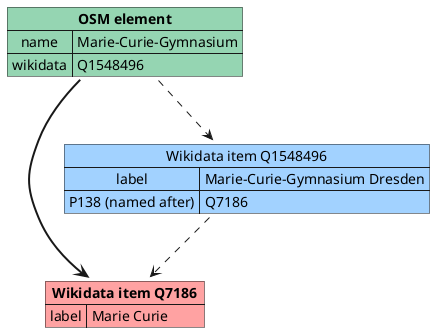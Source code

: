 @startuml osm_wikidata

map "**Wikidata item Q7186**" as wikia #ffa2a2 {
  label => Marie Curie
}

map "Wikidata item Q1548496" as wikid #a2d2ff {
  label => Marie-Curie-Gymnasium Dresden
  P138 (named after) => Q7186
}

map "**OSM element**" as osmd #95d5b2 {
  name => Marie-Curie-Gymnasium
  wikidata => Q1548496
}

osmd ..> wikid
wikid ..> wikia
osmd -[bold]-> wikia

@enduml